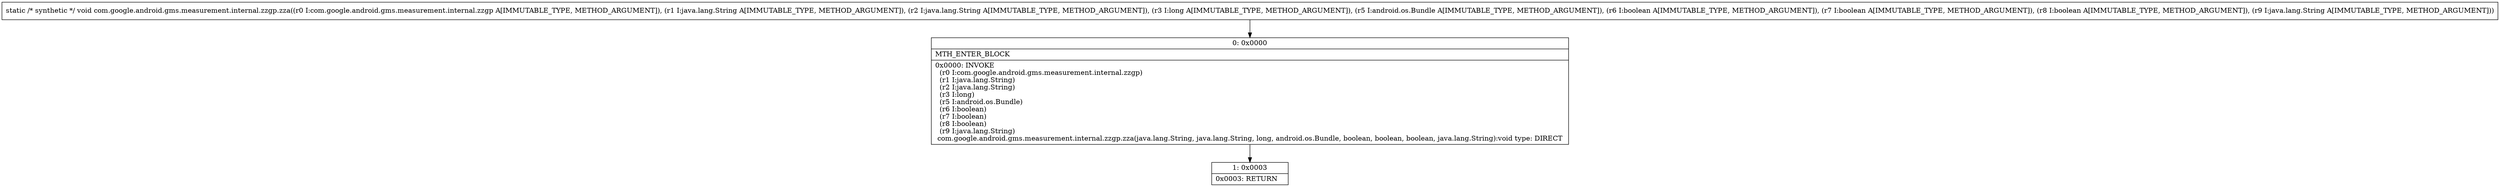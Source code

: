 digraph "CFG forcom.google.android.gms.measurement.internal.zzgp.zza(Lcom\/google\/android\/gms\/measurement\/internal\/zzgp;Ljava\/lang\/String;Ljava\/lang\/String;JLandroid\/os\/Bundle;ZZZLjava\/lang\/String;)V" {
Node_0 [shape=record,label="{0\:\ 0x0000|MTH_ENTER_BLOCK\l|0x0000: INVOKE  \l  (r0 I:com.google.android.gms.measurement.internal.zzgp)\l  (r1 I:java.lang.String)\l  (r2 I:java.lang.String)\l  (r3 I:long)\l  (r5 I:android.os.Bundle)\l  (r6 I:boolean)\l  (r7 I:boolean)\l  (r8 I:boolean)\l  (r9 I:java.lang.String)\l com.google.android.gms.measurement.internal.zzgp.zza(java.lang.String, java.lang.String, long, android.os.Bundle, boolean, boolean, boolean, java.lang.String):void type: DIRECT \l}"];
Node_1 [shape=record,label="{1\:\ 0x0003|0x0003: RETURN   \l}"];
MethodNode[shape=record,label="{static \/* synthetic *\/ void com.google.android.gms.measurement.internal.zzgp.zza((r0 I:com.google.android.gms.measurement.internal.zzgp A[IMMUTABLE_TYPE, METHOD_ARGUMENT]), (r1 I:java.lang.String A[IMMUTABLE_TYPE, METHOD_ARGUMENT]), (r2 I:java.lang.String A[IMMUTABLE_TYPE, METHOD_ARGUMENT]), (r3 I:long A[IMMUTABLE_TYPE, METHOD_ARGUMENT]), (r5 I:android.os.Bundle A[IMMUTABLE_TYPE, METHOD_ARGUMENT]), (r6 I:boolean A[IMMUTABLE_TYPE, METHOD_ARGUMENT]), (r7 I:boolean A[IMMUTABLE_TYPE, METHOD_ARGUMENT]), (r8 I:boolean A[IMMUTABLE_TYPE, METHOD_ARGUMENT]), (r9 I:java.lang.String A[IMMUTABLE_TYPE, METHOD_ARGUMENT])) }"];
MethodNode -> Node_0;
Node_0 -> Node_1;
}

